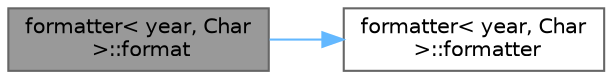 digraph "formatter&lt; year, Char &gt;::format"
{
 // LATEX_PDF_SIZE
  bgcolor="transparent";
  edge [fontname=Helvetica,fontsize=10,labelfontname=Helvetica,labelfontsize=10];
  node [fontname=Helvetica,fontsize=10,shape=box,height=0.2,width=0.4];
  rankdir="LR";
  Node1 [id="Node000001",label="formatter\< year, Char\l \>::format",height=0.2,width=0.4,color="gray40", fillcolor="grey60", style="filled", fontcolor="black",tooltip=" "];
  Node1 -> Node2 [id="edge2_Node000001_Node000002",color="steelblue1",style="solid",tooltip=" "];
  Node2 [id="Node000002",label="formatter\< year, Char\l \>::formatter",height=0.2,width=0.4,color="grey40", fillcolor="white", style="filled",URL="$structformatter.html#a7ddc442868c51825dcd1f4b3911436f1",tooltip=" "];
}
